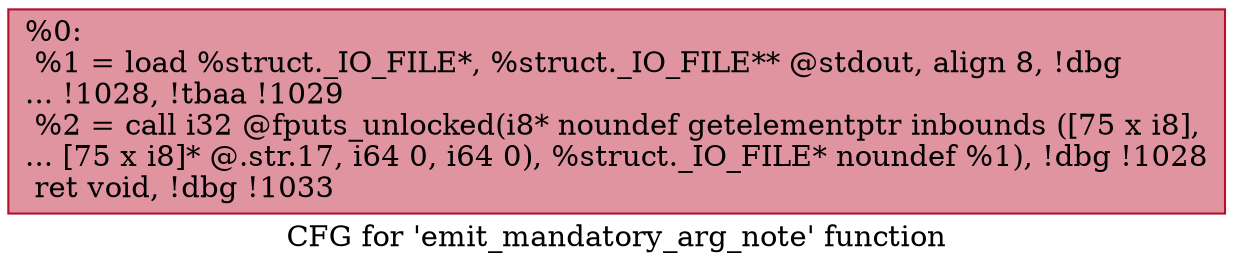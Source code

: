 digraph "CFG for 'emit_mandatory_arg_note' function" {
	label="CFG for 'emit_mandatory_arg_note' function";

	Node0xfd9980 [shape=record,color="#b70d28ff", style=filled, fillcolor="#b70d2870",label="{%0:\l  %1 = load %struct._IO_FILE*, %struct._IO_FILE** @stdout, align 8, !dbg\l... !1028, !tbaa !1029\l  %2 = call i32 @fputs_unlocked(i8* noundef getelementptr inbounds ([75 x i8],\l... [75 x i8]* @.str.17, i64 0, i64 0), %struct._IO_FILE* noundef %1), !dbg !1028\l  ret void, !dbg !1033\l}"];
}
